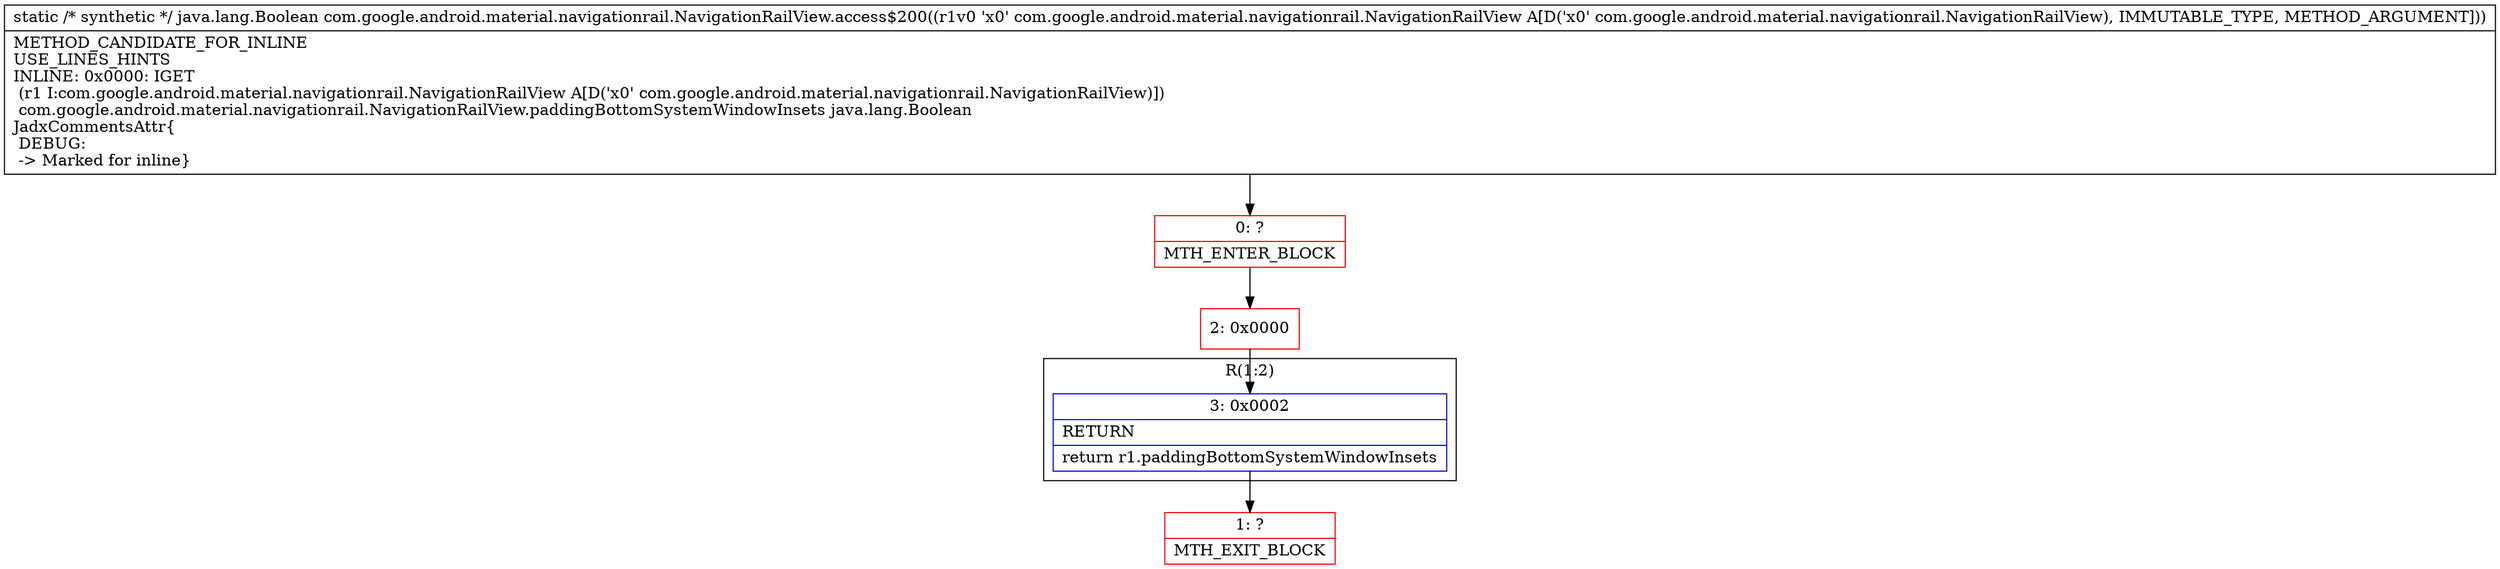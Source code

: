 digraph "CFG forcom.google.android.material.navigationrail.NavigationRailView.access$200(Lcom\/google\/android\/material\/navigationrail\/NavigationRailView;)Ljava\/lang\/Boolean;" {
subgraph cluster_Region_873041332 {
label = "R(1:2)";
node [shape=record,color=blue];
Node_3 [shape=record,label="{3\:\ 0x0002|RETURN\l|return r1.paddingBottomSystemWindowInsets\l}"];
}
Node_0 [shape=record,color=red,label="{0\:\ ?|MTH_ENTER_BLOCK\l}"];
Node_2 [shape=record,color=red,label="{2\:\ 0x0000}"];
Node_1 [shape=record,color=red,label="{1\:\ ?|MTH_EXIT_BLOCK\l}"];
MethodNode[shape=record,label="{static \/* synthetic *\/ java.lang.Boolean com.google.android.material.navigationrail.NavigationRailView.access$200((r1v0 'x0' com.google.android.material.navigationrail.NavigationRailView A[D('x0' com.google.android.material.navigationrail.NavigationRailView), IMMUTABLE_TYPE, METHOD_ARGUMENT]))  | METHOD_CANDIDATE_FOR_INLINE\lUSE_LINES_HINTS\lINLINE: 0x0000: IGET  \l  (r1 I:com.google.android.material.navigationrail.NavigationRailView A[D('x0' com.google.android.material.navigationrail.NavigationRailView)])\l com.google.android.material.navigationrail.NavigationRailView.paddingBottomSystemWindowInsets java.lang.Boolean\lJadxCommentsAttr\{\l DEBUG: \l \-\> Marked for inline\}\l}"];
MethodNode -> Node_0;Node_3 -> Node_1;
Node_0 -> Node_2;
Node_2 -> Node_3;
}

